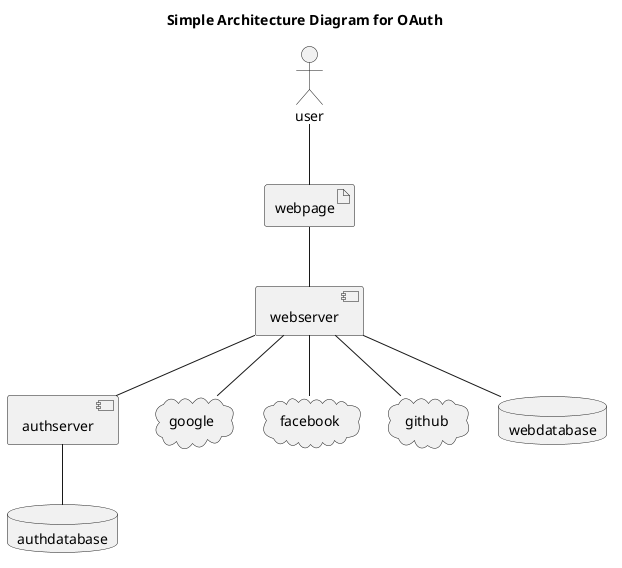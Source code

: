 @startuml simple-architecture
  title Simple Architecture Diagram for OAuth

  actor user
  artifact webpage
  component webserver
  component authserver
  cloud google
  cloud facebook
  cloud github
  database webdatabase
  database authdatabase

  user -- webpage
  webpage -- webserver
  webserver -- authserver
  webserver -- webdatabase
  authserver -- authdatabase
  webserver -- google
  webserver -- facebook
  webserver -- github

@enduml